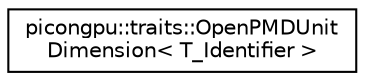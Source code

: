 digraph "Graphical Class Hierarchy"
{
 // LATEX_PDF_SIZE
  edge [fontname="Helvetica",fontsize="10",labelfontname="Helvetica",labelfontsize="10"];
  node [fontname="Helvetica",fontsize="10",shape=record];
  rankdir="LR";
  Node0 [label="picongpu::traits::OpenPMDUnit\lDimension\< T_Identifier \>",height=0.2,width=0.4,color="black", fillcolor="white", style="filled",URL="$structpicongpu_1_1traits_1_1_open_p_m_d_unit_dimension.html",tooltip="Forward dimensionalities that are identical in PIConGPU & openPMD."];
}
